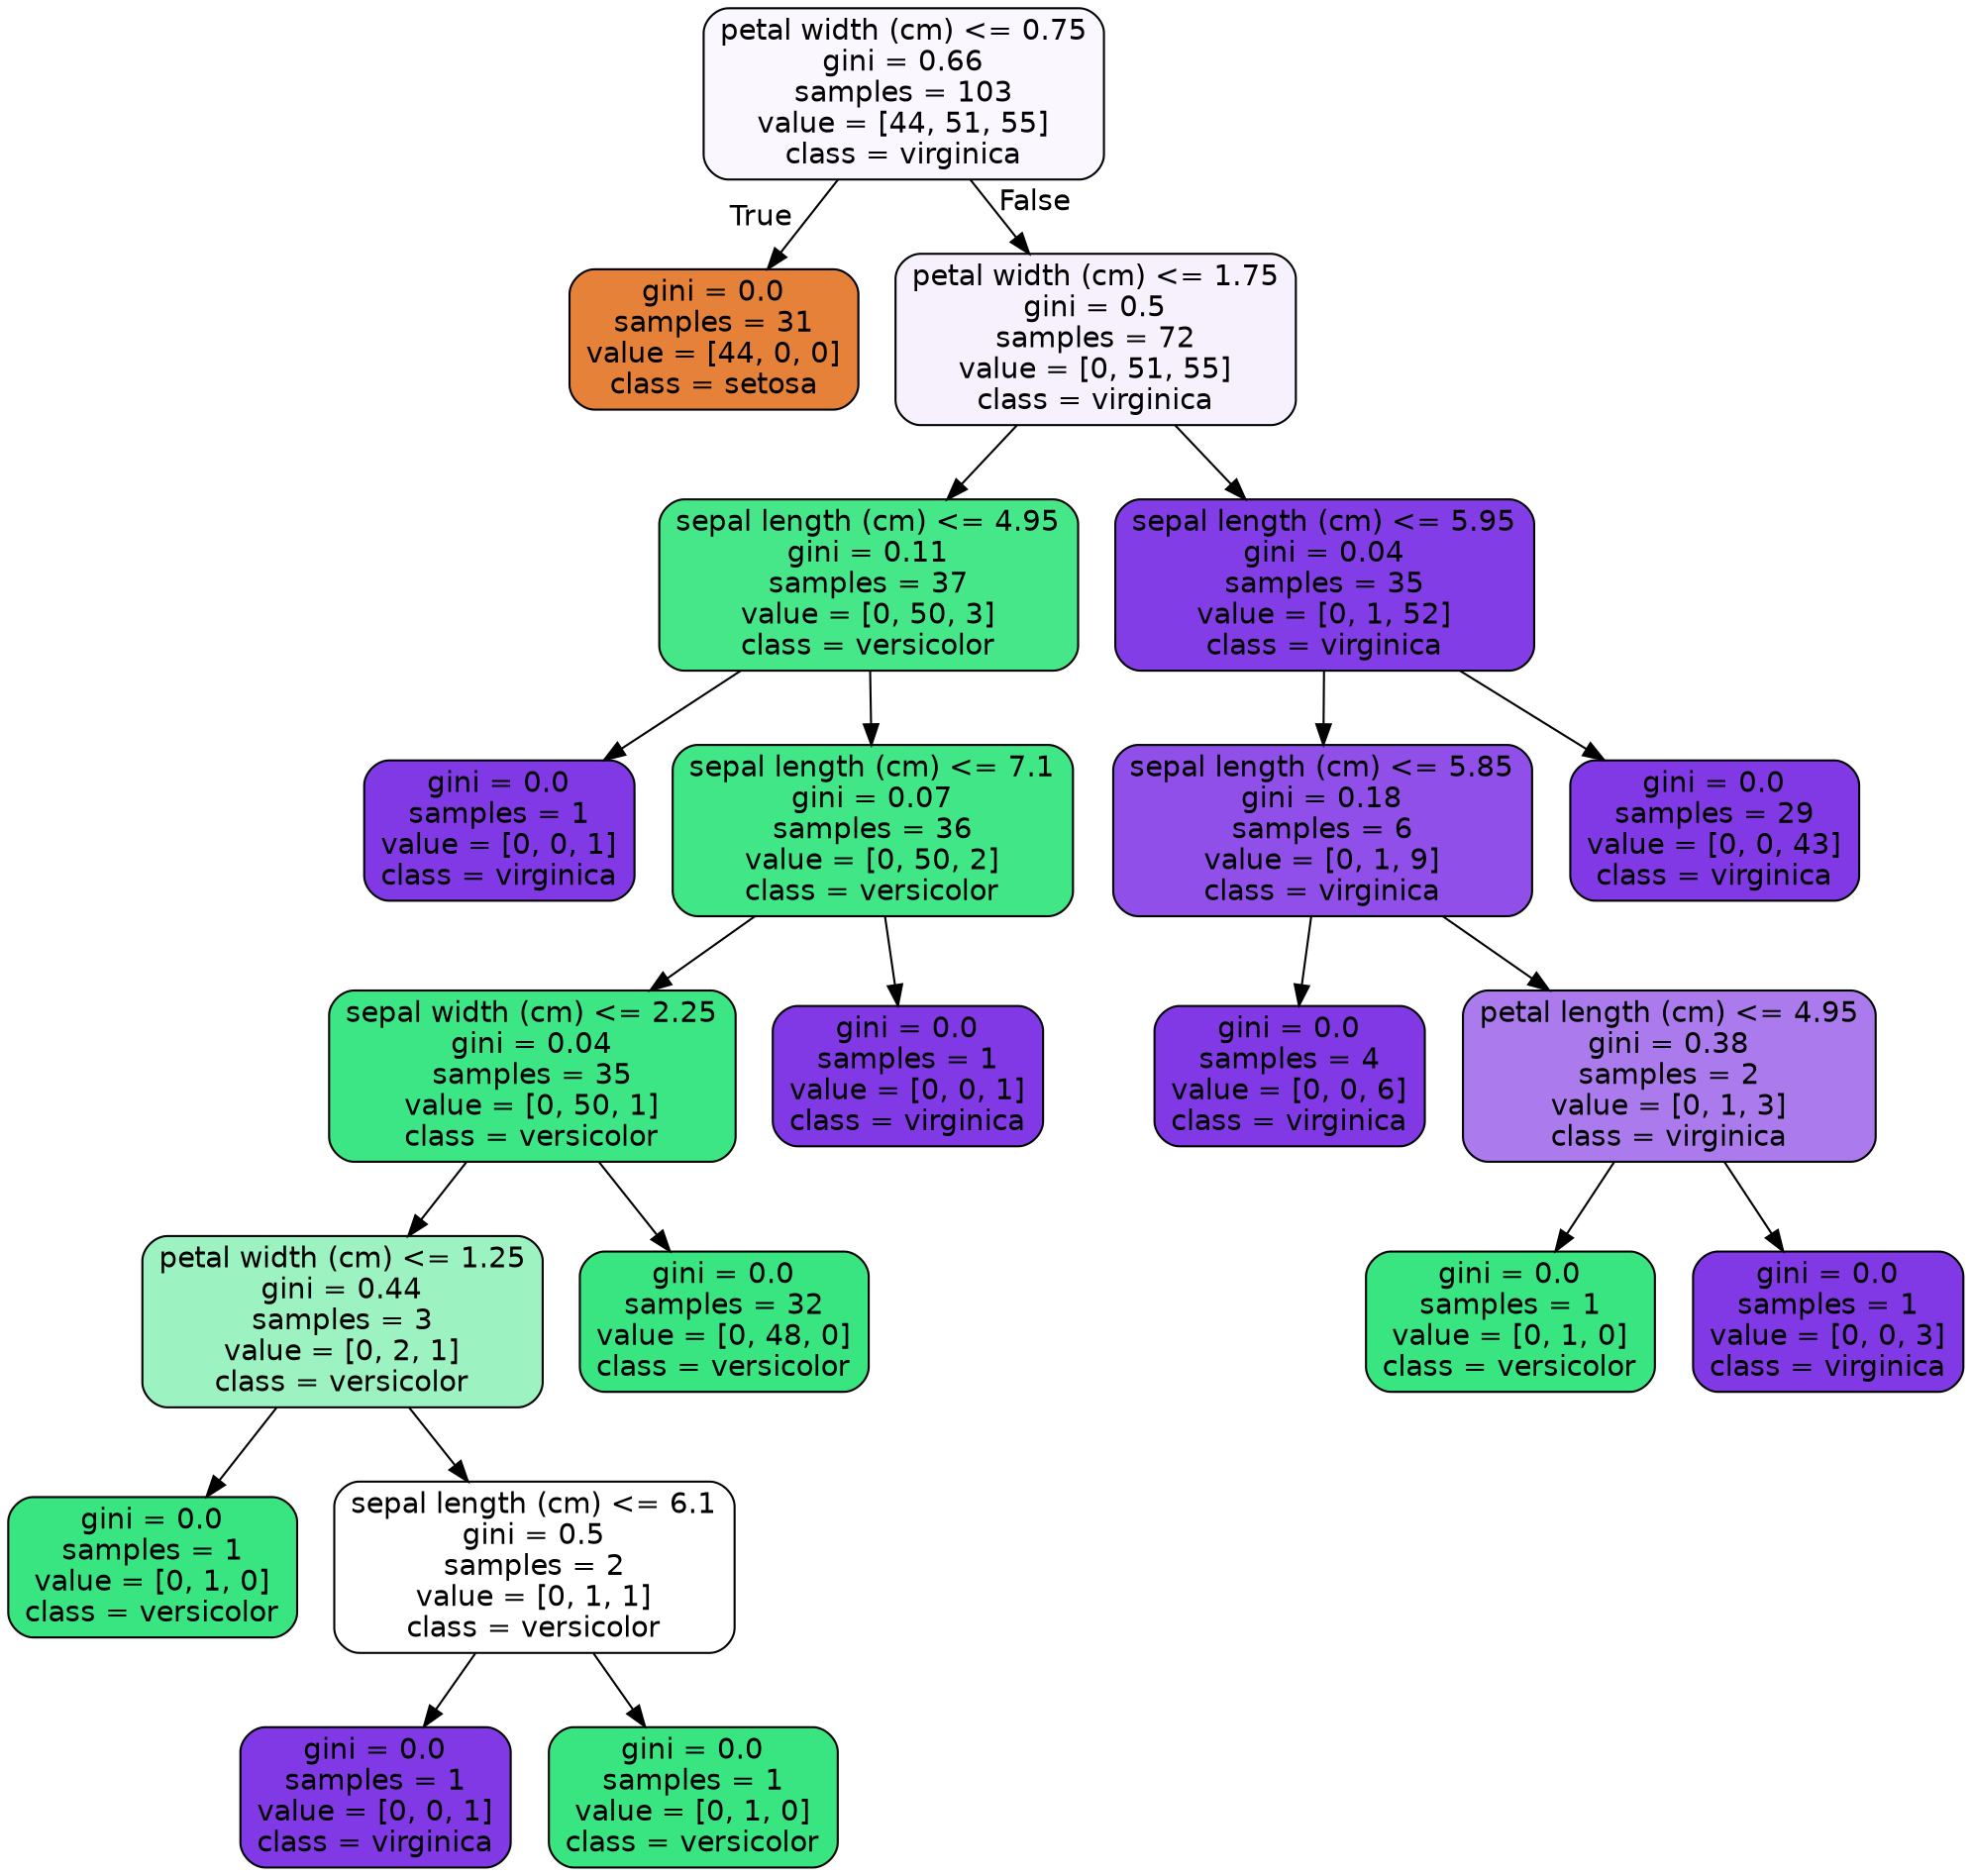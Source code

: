 digraph Tree {
node [shape=box, style="filled, rounded", color="black", fontname="helvetica"] ;
edge [fontname="helvetica"] ;
0 [label="petal width (cm) <= 0.75\ngini = 0.66\nsamples = 103\nvalue = [44, 51, 55]\nclass = virginica", fillcolor="#faf7fe"] ;
1 [label="gini = 0.0\nsamples = 31\nvalue = [44, 0, 0]\nclass = setosa", fillcolor="#e58139"] ;
0 -> 1 [labeldistance=2.5, labelangle=45, headlabel="True"] ;
2 [label="petal width (cm) <= 1.75\ngini = 0.5\nsamples = 72\nvalue = [0, 51, 55]\nclass = virginica", fillcolor="#f6f1fd"] ;
0 -> 2 [labeldistance=2.5, labelangle=-45, headlabel="False"] ;
3 [label="sepal length (cm) <= 4.95\ngini = 0.11\nsamples = 37\nvalue = [0, 50, 3]\nclass = versicolor", fillcolor="#45e789"] ;
2 -> 3 ;
4 [label="gini = 0.0\nsamples = 1\nvalue = [0, 0, 1]\nclass = virginica", fillcolor="#8139e5"] ;
3 -> 4 ;
5 [label="sepal length (cm) <= 7.1\ngini = 0.07\nsamples = 36\nvalue = [0, 50, 2]\nclass = versicolor", fillcolor="#41e686"] ;
3 -> 5 ;
6 [label="sepal width (cm) <= 2.25\ngini = 0.04\nsamples = 35\nvalue = [0, 50, 1]\nclass = versicolor", fillcolor="#3de684"] ;
5 -> 6 ;
7 [label="petal width (cm) <= 1.25\ngini = 0.44\nsamples = 3\nvalue = [0, 2, 1]\nclass = versicolor", fillcolor="#9cf2c0"] ;
6 -> 7 ;
8 [label="gini = 0.0\nsamples = 1\nvalue = [0, 1, 0]\nclass = versicolor", fillcolor="#39e581"] ;
7 -> 8 ;
9 [label="sepal length (cm) <= 6.1\ngini = 0.5\nsamples = 2\nvalue = [0, 1, 1]\nclass = versicolor", fillcolor="#ffffff"] ;
7 -> 9 ;
10 [label="gini = 0.0\nsamples = 1\nvalue = [0, 0, 1]\nclass = virginica", fillcolor="#8139e5"] ;
9 -> 10 ;
11 [label="gini = 0.0\nsamples = 1\nvalue = [0, 1, 0]\nclass = versicolor", fillcolor="#39e581"] ;
9 -> 11 ;
12 [label="gini = 0.0\nsamples = 32\nvalue = [0, 48, 0]\nclass = versicolor", fillcolor="#39e581"] ;
6 -> 12 ;
13 [label="gini = 0.0\nsamples = 1\nvalue = [0, 0, 1]\nclass = virginica", fillcolor="#8139e5"] ;
5 -> 13 ;
14 [label="sepal length (cm) <= 5.95\ngini = 0.04\nsamples = 35\nvalue = [0, 1, 52]\nclass = virginica", fillcolor="#833de6"] ;
2 -> 14 ;
15 [label="sepal length (cm) <= 5.85\ngini = 0.18\nsamples = 6\nvalue = [0, 1, 9]\nclass = virginica", fillcolor="#8f4fe8"] ;
14 -> 15 ;
16 [label="gini = 0.0\nsamples = 4\nvalue = [0, 0, 6]\nclass = virginica", fillcolor="#8139e5"] ;
15 -> 16 ;
17 [label="petal length (cm) <= 4.95\ngini = 0.38\nsamples = 2\nvalue = [0, 1, 3]\nclass = virginica", fillcolor="#ab7bee"] ;
15 -> 17 ;
18 [label="gini = 0.0\nsamples = 1\nvalue = [0, 1, 0]\nclass = versicolor", fillcolor="#39e581"] ;
17 -> 18 ;
19 [label="gini = 0.0\nsamples = 1\nvalue = [0, 0, 3]\nclass = virginica", fillcolor="#8139e5"] ;
17 -> 19 ;
20 [label="gini = 0.0\nsamples = 29\nvalue = [0, 0, 43]\nclass = virginica", fillcolor="#8139e5"] ;
14 -> 20 ;
}
